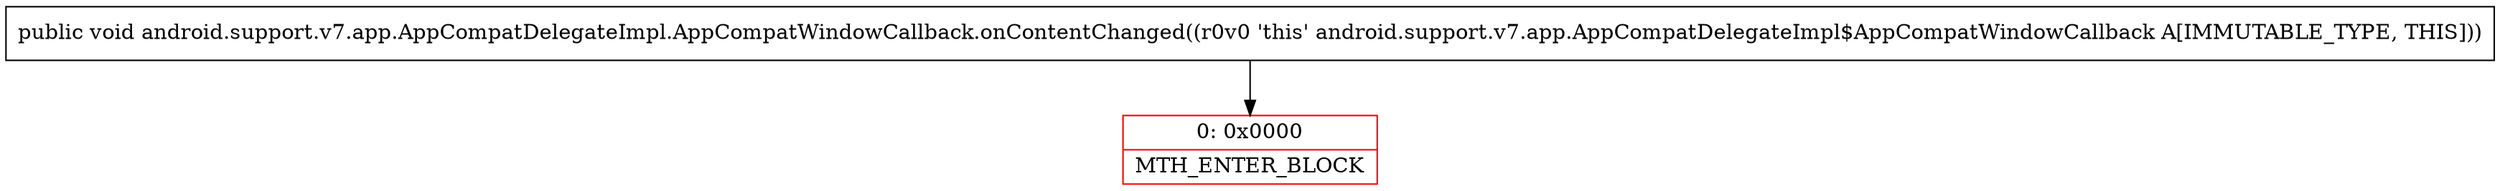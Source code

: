 digraph "CFG forandroid.support.v7.app.AppCompatDelegateImpl.AppCompatWindowCallback.onContentChanged()V" {
subgraph cluster_Region_498745462 {
label = "R(0)";
node [shape=record,color=blue];
}
Node_0 [shape=record,color=red,label="{0\:\ 0x0000|MTH_ENTER_BLOCK\l}"];
MethodNode[shape=record,label="{public void android.support.v7.app.AppCompatDelegateImpl.AppCompatWindowCallback.onContentChanged((r0v0 'this' android.support.v7.app.AppCompatDelegateImpl$AppCompatWindowCallback A[IMMUTABLE_TYPE, THIS])) }"];
MethodNode -> Node_0;
}

